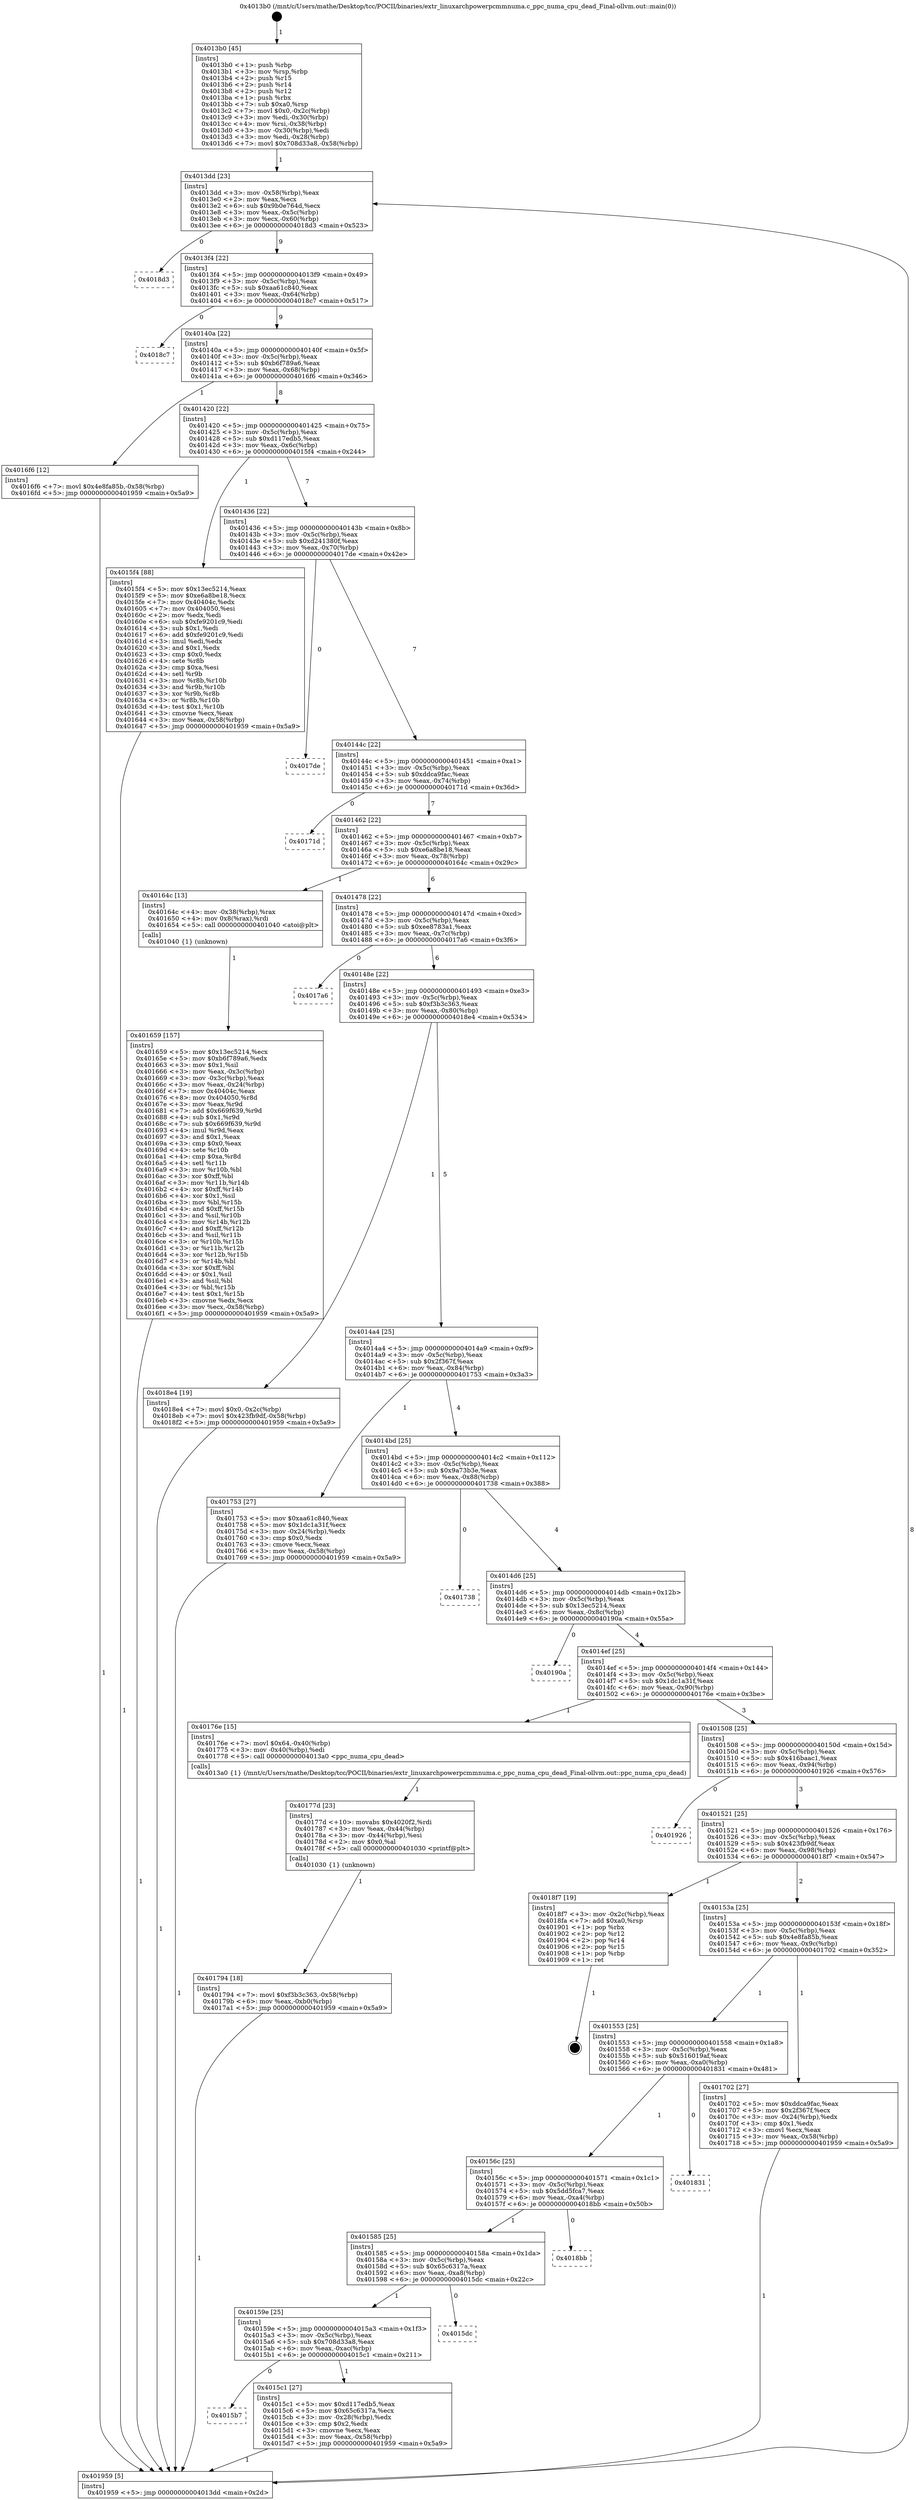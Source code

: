 digraph "0x4013b0" {
  label = "0x4013b0 (/mnt/c/Users/mathe/Desktop/tcc/POCII/binaries/extr_linuxarchpowerpcmmnuma.c_ppc_numa_cpu_dead_Final-ollvm.out::main(0))"
  labelloc = "t"
  node[shape=record]

  Entry [label="",width=0.3,height=0.3,shape=circle,fillcolor=black,style=filled]
  "0x4013dd" [label="{
     0x4013dd [23]\l
     | [instrs]\l
     &nbsp;&nbsp;0x4013dd \<+3\>: mov -0x58(%rbp),%eax\l
     &nbsp;&nbsp;0x4013e0 \<+2\>: mov %eax,%ecx\l
     &nbsp;&nbsp;0x4013e2 \<+6\>: sub $0x9b0e764d,%ecx\l
     &nbsp;&nbsp;0x4013e8 \<+3\>: mov %eax,-0x5c(%rbp)\l
     &nbsp;&nbsp;0x4013eb \<+3\>: mov %ecx,-0x60(%rbp)\l
     &nbsp;&nbsp;0x4013ee \<+6\>: je 00000000004018d3 \<main+0x523\>\l
  }"]
  "0x4018d3" [label="{
     0x4018d3\l
  }", style=dashed]
  "0x4013f4" [label="{
     0x4013f4 [22]\l
     | [instrs]\l
     &nbsp;&nbsp;0x4013f4 \<+5\>: jmp 00000000004013f9 \<main+0x49\>\l
     &nbsp;&nbsp;0x4013f9 \<+3\>: mov -0x5c(%rbp),%eax\l
     &nbsp;&nbsp;0x4013fc \<+5\>: sub $0xaa61c840,%eax\l
     &nbsp;&nbsp;0x401401 \<+3\>: mov %eax,-0x64(%rbp)\l
     &nbsp;&nbsp;0x401404 \<+6\>: je 00000000004018c7 \<main+0x517\>\l
  }"]
  Exit [label="",width=0.3,height=0.3,shape=circle,fillcolor=black,style=filled,peripheries=2]
  "0x4018c7" [label="{
     0x4018c7\l
  }", style=dashed]
  "0x40140a" [label="{
     0x40140a [22]\l
     | [instrs]\l
     &nbsp;&nbsp;0x40140a \<+5\>: jmp 000000000040140f \<main+0x5f\>\l
     &nbsp;&nbsp;0x40140f \<+3\>: mov -0x5c(%rbp),%eax\l
     &nbsp;&nbsp;0x401412 \<+5\>: sub $0xb6f789a6,%eax\l
     &nbsp;&nbsp;0x401417 \<+3\>: mov %eax,-0x68(%rbp)\l
     &nbsp;&nbsp;0x40141a \<+6\>: je 00000000004016f6 \<main+0x346\>\l
  }"]
  "0x401794" [label="{
     0x401794 [18]\l
     | [instrs]\l
     &nbsp;&nbsp;0x401794 \<+7\>: movl $0xf3b3c363,-0x58(%rbp)\l
     &nbsp;&nbsp;0x40179b \<+6\>: mov %eax,-0xb0(%rbp)\l
     &nbsp;&nbsp;0x4017a1 \<+5\>: jmp 0000000000401959 \<main+0x5a9\>\l
  }"]
  "0x4016f6" [label="{
     0x4016f6 [12]\l
     | [instrs]\l
     &nbsp;&nbsp;0x4016f6 \<+7\>: movl $0x4e8fa85b,-0x58(%rbp)\l
     &nbsp;&nbsp;0x4016fd \<+5\>: jmp 0000000000401959 \<main+0x5a9\>\l
  }"]
  "0x401420" [label="{
     0x401420 [22]\l
     | [instrs]\l
     &nbsp;&nbsp;0x401420 \<+5\>: jmp 0000000000401425 \<main+0x75\>\l
     &nbsp;&nbsp;0x401425 \<+3\>: mov -0x5c(%rbp),%eax\l
     &nbsp;&nbsp;0x401428 \<+5\>: sub $0xd117edb5,%eax\l
     &nbsp;&nbsp;0x40142d \<+3\>: mov %eax,-0x6c(%rbp)\l
     &nbsp;&nbsp;0x401430 \<+6\>: je 00000000004015f4 \<main+0x244\>\l
  }"]
  "0x40177d" [label="{
     0x40177d [23]\l
     | [instrs]\l
     &nbsp;&nbsp;0x40177d \<+10\>: movabs $0x4020f2,%rdi\l
     &nbsp;&nbsp;0x401787 \<+3\>: mov %eax,-0x44(%rbp)\l
     &nbsp;&nbsp;0x40178a \<+3\>: mov -0x44(%rbp),%esi\l
     &nbsp;&nbsp;0x40178d \<+2\>: mov $0x0,%al\l
     &nbsp;&nbsp;0x40178f \<+5\>: call 0000000000401030 \<printf@plt\>\l
     | [calls]\l
     &nbsp;&nbsp;0x401030 \{1\} (unknown)\l
  }"]
  "0x4015f4" [label="{
     0x4015f4 [88]\l
     | [instrs]\l
     &nbsp;&nbsp;0x4015f4 \<+5\>: mov $0x13ec5214,%eax\l
     &nbsp;&nbsp;0x4015f9 \<+5\>: mov $0xe6a8be18,%ecx\l
     &nbsp;&nbsp;0x4015fe \<+7\>: mov 0x40404c,%edx\l
     &nbsp;&nbsp;0x401605 \<+7\>: mov 0x404050,%esi\l
     &nbsp;&nbsp;0x40160c \<+2\>: mov %edx,%edi\l
     &nbsp;&nbsp;0x40160e \<+6\>: sub $0xfe9201c9,%edi\l
     &nbsp;&nbsp;0x401614 \<+3\>: sub $0x1,%edi\l
     &nbsp;&nbsp;0x401617 \<+6\>: add $0xfe9201c9,%edi\l
     &nbsp;&nbsp;0x40161d \<+3\>: imul %edi,%edx\l
     &nbsp;&nbsp;0x401620 \<+3\>: and $0x1,%edx\l
     &nbsp;&nbsp;0x401623 \<+3\>: cmp $0x0,%edx\l
     &nbsp;&nbsp;0x401626 \<+4\>: sete %r8b\l
     &nbsp;&nbsp;0x40162a \<+3\>: cmp $0xa,%esi\l
     &nbsp;&nbsp;0x40162d \<+4\>: setl %r9b\l
     &nbsp;&nbsp;0x401631 \<+3\>: mov %r8b,%r10b\l
     &nbsp;&nbsp;0x401634 \<+3\>: and %r9b,%r10b\l
     &nbsp;&nbsp;0x401637 \<+3\>: xor %r9b,%r8b\l
     &nbsp;&nbsp;0x40163a \<+3\>: or %r8b,%r10b\l
     &nbsp;&nbsp;0x40163d \<+4\>: test $0x1,%r10b\l
     &nbsp;&nbsp;0x401641 \<+3\>: cmovne %ecx,%eax\l
     &nbsp;&nbsp;0x401644 \<+3\>: mov %eax,-0x58(%rbp)\l
     &nbsp;&nbsp;0x401647 \<+5\>: jmp 0000000000401959 \<main+0x5a9\>\l
  }"]
  "0x401436" [label="{
     0x401436 [22]\l
     | [instrs]\l
     &nbsp;&nbsp;0x401436 \<+5\>: jmp 000000000040143b \<main+0x8b\>\l
     &nbsp;&nbsp;0x40143b \<+3\>: mov -0x5c(%rbp),%eax\l
     &nbsp;&nbsp;0x40143e \<+5\>: sub $0xd241380f,%eax\l
     &nbsp;&nbsp;0x401443 \<+3\>: mov %eax,-0x70(%rbp)\l
     &nbsp;&nbsp;0x401446 \<+6\>: je 00000000004017de \<main+0x42e\>\l
  }"]
  "0x401659" [label="{
     0x401659 [157]\l
     | [instrs]\l
     &nbsp;&nbsp;0x401659 \<+5\>: mov $0x13ec5214,%ecx\l
     &nbsp;&nbsp;0x40165e \<+5\>: mov $0xb6f789a6,%edx\l
     &nbsp;&nbsp;0x401663 \<+3\>: mov $0x1,%sil\l
     &nbsp;&nbsp;0x401666 \<+3\>: mov %eax,-0x3c(%rbp)\l
     &nbsp;&nbsp;0x401669 \<+3\>: mov -0x3c(%rbp),%eax\l
     &nbsp;&nbsp;0x40166c \<+3\>: mov %eax,-0x24(%rbp)\l
     &nbsp;&nbsp;0x40166f \<+7\>: mov 0x40404c,%eax\l
     &nbsp;&nbsp;0x401676 \<+8\>: mov 0x404050,%r8d\l
     &nbsp;&nbsp;0x40167e \<+3\>: mov %eax,%r9d\l
     &nbsp;&nbsp;0x401681 \<+7\>: add $0x669f639,%r9d\l
     &nbsp;&nbsp;0x401688 \<+4\>: sub $0x1,%r9d\l
     &nbsp;&nbsp;0x40168c \<+7\>: sub $0x669f639,%r9d\l
     &nbsp;&nbsp;0x401693 \<+4\>: imul %r9d,%eax\l
     &nbsp;&nbsp;0x401697 \<+3\>: and $0x1,%eax\l
     &nbsp;&nbsp;0x40169a \<+3\>: cmp $0x0,%eax\l
     &nbsp;&nbsp;0x40169d \<+4\>: sete %r10b\l
     &nbsp;&nbsp;0x4016a1 \<+4\>: cmp $0xa,%r8d\l
     &nbsp;&nbsp;0x4016a5 \<+4\>: setl %r11b\l
     &nbsp;&nbsp;0x4016a9 \<+3\>: mov %r10b,%bl\l
     &nbsp;&nbsp;0x4016ac \<+3\>: xor $0xff,%bl\l
     &nbsp;&nbsp;0x4016af \<+3\>: mov %r11b,%r14b\l
     &nbsp;&nbsp;0x4016b2 \<+4\>: xor $0xff,%r14b\l
     &nbsp;&nbsp;0x4016b6 \<+4\>: xor $0x1,%sil\l
     &nbsp;&nbsp;0x4016ba \<+3\>: mov %bl,%r15b\l
     &nbsp;&nbsp;0x4016bd \<+4\>: and $0xff,%r15b\l
     &nbsp;&nbsp;0x4016c1 \<+3\>: and %sil,%r10b\l
     &nbsp;&nbsp;0x4016c4 \<+3\>: mov %r14b,%r12b\l
     &nbsp;&nbsp;0x4016c7 \<+4\>: and $0xff,%r12b\l
     &nbsp;&nbsp;0x4016cb \<+3\>: and %sil,%r11b\l
     &nbsp;&nbsp;0x4016ce \<+3\>: or %r10b,%r15b\l
     &nbsp;&nbsp;0x4016d1 \<+3\>: or %r11b,%r12b\l
     &nbsp;&nbsp;0x4016d4 \<+3\>: xor %r12b,%r15b\l
     &nbsp;&nbsp;0x4016d7 \<+3\>: or %r14b,%bl\l
     &nbsp;&nbsp;0x4016da \<+3\>: xor $0xff,%bl\l
     &nbsp;&nbsp;0x4016dd \<+4\>: or $0x1,%sil\l
     &nbsp;&nbsp;0x4016e1 \<+3\>: and %sil,%bl\l
     &nbsp;&nbsp;0x4016e4 \<+3\>: or %bl,%r15b\l
     &nbsp;&nbsp;0x4016e7 \<+4\>: test $0x1,%r15b\l
     &nbsp;&nbsp;0x4016eb \<+3\>: cmovne %edx,%ecx\l
     &nbsp;&nbsp;0x4016ee \<+3\>: mov %ecx,-0x58(%rbp)\l
     &nbsp;&nbsp;0x4016f1 \<+5\>: jmp 0000000000401959 \<main+0x5a9\>\l
  }"]
  "0x4017de" [label="{
     0x4017de\l
  }", style=dashed]
  "0x40144c" [label="{
     0x40144c [22]\l
     | [instrs]\l
     &nbsp;&nbsp;0x40144c \<+5\>: jmp 0000000000401451 \<main+0xa1\>\l
     &nbsp;&nbsp;0x401451 \<+3\>: mov -0x5c(%rbp),%eax\l
     &nbsp;&nbsp;0x401454 \<+5\>: sub $0xddca9fac,%eax\l
     &nbsp;&nbsp;0x401459 \<+3\>: mov %eax,-0x74(%rbp)\l
     &nbsp;&nbsp;0x40145c \<+6\>: je 000000000040171d \<main+0x36d\>\l
  }"]
  "0x4013b0" [label="{
     0x4013b0 [45]\l
     | [instrs]\l
     &nbsp;&nbsp;0x4013b0 \<+1\>: push %rbp\l
     &nbsp;&nbsp;0x4013b1 \<+3\>: mov %rsp,%rbp\l
     &nbsp;&nbsp;0x4013b4 \<+2\>: push %r15\l
     &nbsp;&nbsp;0x4013b6 \<+2\>: push %r14\l
     &nbsp;&nbsp;0x4013b8 \<+2\>: push %r12\l
     &nbsp;&nbsp;0x4013ba \<+1\>: push %rbx\l
     &nbsp;&nbsp;0x4013bb \<+7\>: sub $0xa0,%rsp\l
     &nbsp;&nbsp;0x4013c2 \<+7\>: movl $0x0,-0x2c(%rbp)\l
     &nbsp;&nbsp;0x4013c9 \<+3\>: mov %edi,-0x30(%rbp)\l
     &nbsp;&nbsp;0x4013cc \<+4\>: mov %rsi,-0x38(%rbp)\l
     &nbsp;&nbsp;0x4013d0 \<+3\>: mov -0x30(%rbp),%edi\l
     &nbsp;&nbsp;0x4013d3 \<+3\>: mov %edi,-0x28(%rbp)\l
     &nbsp;&nbsp;0x4013d6 \<+7\>: movl $0x708d33a8,-0x58(%rbp)\l
  }"]
  "0x40171d" [label="{
     0x40171d\l
  }", style=dashed]
  "0x401462" [label="{
     0x401462 [22]\l
     | [instrs]\l
     &nbsp;&nbsp;0x401462 \<+5\>: jmp 0000000000401467 \<main+0xb7\>\l
     &nbsp;&nbsp;0x401467 \<+3\>: mov -0x5c(%rbp),%eax\l
     &nbsp;&nbsp;0x40146a \<+5\>: sub $0xe6a8be18,%eax\l
     &nbsp;&nbsp;0x40146f \<+3\>: mov %eax,-0x78(%rbp)\l
     &nbsp;&nbsp;0x401472 \<+6\>: je 000000000040164c \<main+0x29c\>\l
  }"]
  "0x401959" [label="{
     0x401959 [5]\l
     | [instrs]\l
     &nbsp;&nbsp;0x401959 \<+5\>: jmp 00000000004013dd \<main+0x2d\>\l
  }"]
  "0x40164c" [label="{
     0x40164c [13]\l
     | [instrs]\l
     &nbsp;&nbsp;0x40164c \<+4\>: mov -0x38(%rbp),%rax\l
     &nbsp;&nbsp;0x401650 \<+4\>: mov 0x8(%rax),%rdi\l
     &nbsp;&nbsp;0x401654 \<+5\>: call 0000000000401040 \<atoi@plt\>\l
     | [calls]\l
     &nbsp;&nbsp;0x401040 \{1\} (unknown)\l
  }"]
  "0x401478" [label="{
     0x401478 [22]\l
     | [instrs]\l
     &nbsp;&nbsp;0x401478 \<+5\>: jmp 000000000040147d \<main+0xcd\>\l
     &nbsp;&nbsp;0x40147d \<+3\>: mov -0x5c(%rbp),%eax\l
     &nbsp;&nbsp;0x401480 \<+5\>: sub $0xee8783a1,%eax\l
     &nbsp;&nbsp;0x401485 \<+3\>: mov %eax,-0x7c(%rbp)\l
     &nbsp;&nbsp;0x401488 \<+6\>: je 00000000004017a6 \<main+0x3f6\>\l
  }"]
  "0x4015b7" [label="{
     0x4015b7\l
  }", style=dashed]
  "0x4017a6" [label="{
     0x4017a6\l
  }", style=dashed]
  "0x40148e" [label="{
     0x40148e [22]\l
     | [instrs]\l
     &nbsp;&nbsp;0x40148e \<+5\>: jmp 0000000000401493 \<main+0xe3\>\l
     &nbsp;&nbsp;0x401493 \<+3\>: mov -0x5c(%rbp),%eax\l
     &nbsp;&nbsp;0x401496 \<+5\>: sub $0xf3b3c363,%eax\l
     &nbsp;&nbsp;0x40149b \<+3\>: mov %eax,-0x80(%rbp)\l
     &nbsp;&nbsp;0x40149e \<+6\>: je 00000000004018e4 \<main+0x534\>\l
  }"]
  "0x4015c1" [label="{
     0x4015c1 [27]\l
     | [instrs]\l
     &nbsp;&nbsp;0x4015c1 \<+5\>: mov $0xd117edb5,%eax\l
     &nbsp;&nbsp;0x4015c6 \<+5\>: mov $0x65c6317a,%ecx\l
     &nbsp;&nbsp;0x4015cb \<+3\>: mov -0x28(%rbp),%edx\l
     &nbsp;&nbsp;0x4015ce \<+3\>: cmp $0x2,%edx\l
     &nbsp;&nbsp;0x4015d1 \<+3\>: cmovne %ecx,%eax\l
     &nbsp;&nbsp;0x4015d4 \<+3\>: mov %eax,-0x58(%rbp)\l
     &nbsp;&nbsp;0x4015d7 \<+5\>: jmp 0000000000401959 \<main+0x5a9\>\l
  }"]
  "0x4018e4" [label="{
     0x4018e4 [19]\l
     | [instrs]\l
     &nbsp;&nbsp;0x4018e4 \<+7\>: movl $0x0,-0x2c(%rbp)\l
     &nbsp;&nbsp;0x4018eb \<+7\>: movl $0x423fb9df,-0x58(%rbp)\l
     &nbsp;&nbsp;0x4018f2 \<+5\>: jmp 0000000000401959 \<main+0x5a9\>\l
  }"]
  "0x4014a4" [label="{
     0x4014a4 [25]\l
     | [instrs]\l
     &nbsp;&nbsp;0x4014a4 \<+5\>: jmp 00000000004014a9 \<main+0xf9\>\l
     &nbsp;&nbsp;0x4014a9 \<+3\>: mov -0x5c(%rbp),%eax\l
     &nbsp;&nbsp;0x4014ac \<+5\>: sub $0x2f367f,%eax\l
     &nbsp;&nbsp;0x4014b1 \<+6\>: mov %eax,-0x84(%rbp)\l
     &nbsp;&nbsp;0x4014b7 \<+6\>: je 0000000000401753 \<main+0x3a3\>\l
  }"]
  "0x40159e" [label="{
     0x40159e [25]\l
     | [instrs]\l
     &nbsp;&nbsp;0x40159e \<+5\>: jmp 00000000004015a3 \<main+0x1f3\>\l
     &nbsp;&nbsp;0x4015a3 \<+3\>: mov -0x5c(%rbp),%eax\l
     &nbsp;&nbsp;0x4015a6 \<+5\>: sub $0x708d33a8,%eax\l
     &nbsp;&nbsp;0x4015ab \<+6\>: mov %eax,-0xac(%rbp)\l
     &nbsp;&nbsp;0x4015b1 \<+6\>: je 00000000004015c1 \<main+0x211\>\l
  }"]
  "0x401753" [label="{
     0x401753 [27]\l
     | [instrs]\l
     &nbsp;&nbsp;0x401753 \<+5\>: mov $0xaa61c840,%eax\l
     &nbsp;&nbsp;0x401758 \<+5\>: mov $0x1dc1a31f,%ecx\l
     &nbsp;&nbsp;0x40175d \<+3\>: mov -0x24(%rbp),%edx\l
     &nbsp;&nbsp;0x401760 \<+3\>: cmp $0x0,%edx\l
     &nbsp;&nbsp;0x401763 \<+3\>: cmove %ecx,%eax\l
     &nbsp;&nbsp;0x401766 \<+3\>: mov %eax,-0x58(%rbp)\l
     &nbsp;&nbsp;0x401769 \<+5\>: jmp 0000000000401959 \<main+0x5a9\>\l
  }"]
  "0x4014bd" [label="{
     0x4014bd [25]\l
     | [instrs]\l
     &nbsp;&nbsp;0x4014bd \<+5\>: jmp 00000000004014c2 \<main+0x112\>\l
     &nbsp;&nbsp;0x4014c2 \<+3\>: mov -0x5c(%rbp),%eax\l
     &nbsp;&nbsp;0x4014c5 \<+5\>: sub $0x9a73b3e,%eax\l
     &nbsp;&nbsp;0x4014ca \<+6\>: mov %eax,-0x88(%rbp)\l
     &nbsp;&nbsp;0x4014d0 \<+6\>: je 0000000000401738 \<main+0x388\>\l
  }"]
  "0x4015dc" [label="{
     0x4015dc\l
  }", style=dashed]
  "0x401738" [label="{
     0x401738\l
  }", style=dashed]
  "0x4014d6" [label="{
     0x4014d6 [25]\l
     | [instrs]\l
     &nbsp;&nbsp;0x4014d6 \<+5\>: jmp 00000000004014db \<main+0x12b\>\l
     &nbsp;&nbsp;0x4014db \<+3\>: mov -0x5c(%rbp),%eax\l
     &nbsp;&nbsp;0x4014de \<+5\>: sub $0x13ec5214,%eax\l
     &nbsp;&nbsp;0x4014e3 \<+6\>: mov %eax,-0x8c(%rbp)\l
     &nbsp;&nbsp;0x4014e9 \<+6\>: je 000000000040190a \<main+0x55a\>\l
  }"]
  "0x401585" [label="{
     0x401585 [25]\l
     | [instrs]\l
     &nbsp;&nbsp;0x401585 \<+5\>: jmp 000000000040158a \<main+0x1da\>\l
     &nbsp;&nbsp;0x40158a \<+3\>: mov -0x5c(%rbp),%eax\l
     &nbsp;&nbsp;0x40158d \<+5\>: sub $0x65c6317a,%eax\l
     &nbsp;&nbsp;0x401592 \<+6\>: mov %eax,-0xa8(%rbp)\l
     &nbsp;&nbsp;0x401598 \<+6\>: je 00000000004015dc \<main+0x22c\>\l
  }"]
  "0x40190a" [label="{
     0x40190a\l
  }", style=dashed]
  "0x4014ef" [label="{
     0x4014ef [25]\l
     | [instrs]\l
     &nbsp;&nbsp;0x4014ef \<+5\>: jmp 00000000004014f4 \<main+0x144\>\l
     &nbsp;&nbsp;0x4014f4 \<+3\>: mov -0x5c(%rbp),%eax\l
     &nbsp;&nbsp;0x4014f7 \<+5\>: sub $0x1dc1a31f,%eax\l
     &nbsp;&nbsp;0x4014fc \<+6\>: mov %eax,-0x90(%rbp)\l
     &nbsp;&nbsp;0x401502 \<+6\>: je 000000000040176e \<main+0x3be\>\l
  }"]
  "0x4018bb" [label="{
     0x4018bb\l
  }", style=dashed]
  "0x40176e" [label="{
     0x40176e [15]\l
     | [instrs]\l
     &nbsp;&nbsp;0x40176e \<+7\>: movl $0x64,-0x40(%rbp)\l
     &nbsp;&nbsp;0x401775 \<+3\>: mov -0x40(%rbp),%edi\l
     &nbsp;&nbsp;0x401778 \<+5\>: call 00000000004013a0 \<ppc_numa_cpu_dead\>\l
     | [calls]\l
     &nbsp;&nbsp;0x4013a0 \{1\} (/mnt/c/Users/mathe/Desktop/tcc/POCII/binaries/extr_linuxarchpowerpcmmnuma.c_ppc_numa_cpu_dead_Final-ollvm.out::ppc_numa_cpu_dead)\l
  }"]
  "0x401508" [label="{
     0x401508 [25]\l
     | [instrs]\l
     &nbsp;&nbsp;0x401508 \<+5\>: jmp 000000000040150d \<main+0x15d\>\l
     &nbsp;&nbsp;0x40150d \<+3\>: mov -0x5c(%rbp),%eax\l
     &nbsp;&nbsp;0x401510 \<+5\>: sub $0x416baac1,%eax\l
     &nbsp;&nbsp;0x401515 \<+6\>: mov %eax,-0x94(%rbp)\l
     &nbsp;&nbsp;0x40151b \<+6\>: je 0000000000401926 \<main+0x576\>\l
  }"]
  "0x40156c" [label="{
     0x40156c [25]\l
     | [instrs]\l
     &nbsp;&nbsp;0x40156c \<+5\>: jmp 0000000000401571 \<main+0x1c1\>\l
     &nbsp;&nbsp;0x401571 \<+3\>: mov -0x5c(%rbp),%eax\l
     &nbsp;&nbsp;0x401574 \<+5\>: sub $0x5dd5fca7,%eax\l
     &nbsp;&nbsp;0x401579 \<+6\>: mov %eax,-0xa4(%rbp)\l
     &nbsp;&nbsp;0x40157f \<+6\>: je 00000000004018bb \<main+0x50b\>\l
  }"]
  "0x401926" [label="{
     0x401926\l
  }", style=dashed]
  "0x401521" [label="{
     0x401521 [25]\l
     | [instrs]\l
     &nbsp;&nbsp;0x401521 \<+5\>: jmp 0000000000401526 \<main+0x176\>\l
     &nbsp;&nbsp;0x401526 \<+3\>: mov -0x5c(%rbp),%eax\l
     &nbsp;&nbsp;0x401529 \<+5\>: sub $0x423fb9df,%eax\l
     &nbsp;&nbsp;0x40152e \<+6\>: mov %eax,-0x98(%rbp)\l
     &nbsp;&nbsp;0x401534 \<+6\>: je 00000000004018f7 \<main+0x547\>\l
  }"]
  "0x401831" [label="{
     0x401831\l
  }", style=dashed]
  "0x4018f7" [label="{
     0x4018f7 [19]\l
     | [instrs]\l
     &nbsp;&nbsp;0x4018f7 \<+3\>: mov -0x2c(%rbp),%eax\l
     &nbsp;&nbsp;0x4018fa \<+7\>: add $0xa0,%rsp\l
     &nbsp;&nbsp;0x401901 \<+1\>: pop %rbx\l
     &nbsp;&nbsp;0x401902 \<+2\>: pop %r12\l
     &nbsp;&nbsp;0x401904 \<+2\>: pop %r14\l
     &nbsp;&nbsp;0x401906 \<+2\>: pop %r15\l
     &nbsp;&nbsp;0x401908 \<+1\>: pop %rbp\l
     &nbsp;&nbsp;0x401909 \<+1\>: ret\l
  }"]
  "0x40153a" [label="{
     0x40153a [25]\l
     | [instrs]\l
     &nbsp;&nbsp;0x40153a \<+5\>: jmp 000000000040153f \<main+0x18f\>\l
     &nbsp;&nbsp;0x40153f \<+3\>: mov -0x5c(%rbp),%eax\l
     &nbsp;&nbsp;0x401542 \<+5\>: sub $0x4e8fa85b,%eax\l
     &nbsp;&nbsp;0x401547 \<+6\>: mov %eax,-0x9c(%rbp)\l
     &nbsp;&nbsp;0x40154d \<+6\>: je 0000000000401702 \<main+0x352\>\l
  }"]
  "0x401553" [label="{
     0x401553 [25]\l
     | [instrs]\l
     &nbsp;&nbsp;0x401553 \<+5\>: jmp 0000000000401558 \<main+0x1a8\>\l
     &nbsp;&nbsp;0x401558 \<+3\>: mov -0x5c(%rbp),%eax\l
     &nbsp;&nbsp;0x40155b \<+5\>: sub $0x516019af,%eax\l
     &nbsp;&nbsp;0x401560 \<+6\>: mov %eax,-0xa0(%rbp)\l
     &nbsp;&nbsp;0x401566 \<+6\>: je 0000000000401831 \<main+0x481\>\l
  }"]
  "0x401702" [label="{
     0x401702 [27]\l
     | [instrs]\l
     &nbsp;&nbsp;0x401702 \<+5\>: mov $0xddca9fac,%eax\l
     &nbsp;&nbsp;0x401707 \<+5\>: mov $0x2f367f,%ecx\l
     &nbsp;&nbsp;0x40170c \<+3\>: mov -0x24(%rbp),%edx\l
     &nbsp;&nbsp;0x40170f \<+3\>: cmp $0x1,%edx\l
     &nbsp;&nbsp;0x401712 \<+3\>: cmovl %ecx,%eax\l
     &nbsp;&nbsp;0x401715 \<+3\>: mov %eax,-0x58(%rbp)\l
     &nbsp;&nbsp;0x401718 \<+5\>: jmp 0000000000401959 \<main+0x5a9\>\l
  }"]
  Entry -> "0x4013b0" [label=" 1"]
  "0x4013dd" -> "0x4018d3" [label=" 0"]
  "0x4013dd" -> "0x4013f4" [label=" 9"]
  "0x4018f7" -> Exit [label=" 1"]
  "0x4013f4" -> "0x4018c7" [label=" 0"]
  "0x4013f4" -> "0x40140a" [label=" 9"]
  "0x4018e4" -> "0x401959" [label=" 1"]
  "0x40140a" -> "0x4016f6" [label=" 1"]
  "0x40140a" -> "0x401420" [label=" 8"]
  "0x401794" -> "0x401959" [label=" 1"]
  "0x401420" -> "0x4015f4" [label=" 1"]
  "0x401420" -> "0x401436" [label=" 7"]
  "0x40177d" -> "0x401794" [label=" 1"]
  "0x401436" -> "0x4017de" [label=" 0"]
  "0x401436" -> "0x40144c" [label=" 7"]
  "0x40176e" -> "0x40177d" [label=" 1"]
  "0x40144c" -> "0x40171d" [label=" 0"]
  "0x40144c" -> "0x401462" [label=" 7"]
  "0x401753" -> "0x401959" [label=" 1"]
  "0x401462" -> "0x40164c" [label=" 1"]
  "0x401462" -> "0x401478" [label=" 6"]
  "0x401702" -> "0x401959" [label=" 1"]
  "0x401478" -> "0x4017a6" [label=" 0"]
  "0x401478" -> "0x40148e" [label=" 6"]
  "0x4016f6" -> "0x401959" [label=" 1"]
  "0x40148e" -> "0x4018e4" [label=" 1"]
  "0x40148e" -> "0x4014a4" [label=" 5"]
  "0x401659" -> "0x401959" [label=" 1"]
  "0x4014a4" -> "0x401753" [label=" 1"]
  "0x4014a4" -> "0x4014bd" [label=" 4"]
  "0x4015f4" -> "0x401959" [label=" 1"]
  "0x4014bd" -> "0x401738" [label=" 0"]
  "0x4014bd" -> "0x4014d6" [label=" 4"]
  "0x401959" -> "0x4013dd" [label=" 8"]
  "0x4014d6" -> "0x40190a" [label=" 0"]
  "0x4014d6" -> "0x4014ef" [label=" 4"]
  "0x4015c1" -> "0x401959" [label=" 1"]
  "0x4014ef" -> "0x40176e" [label=" 1"]
  "0x4014ef" -> "0x401508" [label=" 3"]
  "0x40159e" -> "0x4015b7" [label=" 0"]
  "0x401508" -> "0x401926" [label=" 0"]
  "0x401508" -> "0x401521" [label=" 3"]
  "0x40164c" -> "0x401659" [label=" 1"]
  "0x401521" -> "0x4018f7" [label=" 1"]
  "0x401521" -> "0x40153a" [label=" 2"]
  "0x401585" -> "0x40159e" [label=" 1"]
  "0x40153a" -> "0x401702" [label=" 1"]
  "0x40153a" -> "0x401553" [label=" 1"]
  "0x401585" -> "0x4015dc" [label=" 0"]
  "0x401553" -> "0x401831" [label=" 0"]
  "0x401553" -> "0x40156c" [label=" 1"]
  "0x40159e" -> "0x4015c1" [label=" 1"]
  "0x40156c" -> "0x4018bb" [label=" 0"]
  "0x40156c" -> "0x401585" [label=" 1"]
  "0x4013b0" -> "0x4013dd" [label=" 1"]
}

